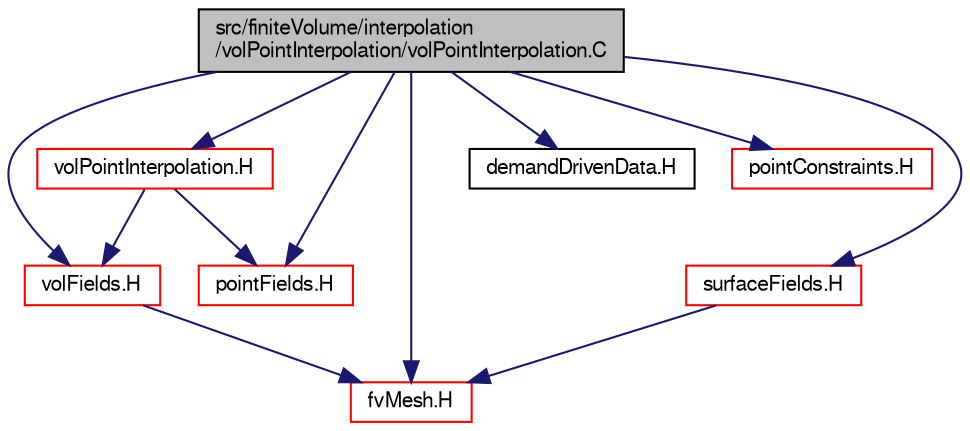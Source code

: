 digraph "src/finiteVolume/interpolation/volPointInterpolation/volPointInterpolation.C"
{
  bgcolor="transparent";
  edge [fontname="FreeSans",fontsize="10",labelfontname="FreeSans",labelfontsize="10"];
  node [fontname="FreeSans",fontsize="10",shape=record];
  Node0 [label="src/finiteVolume/interpolation\l/volPointInterpolation/volPointInterpolation.C",height=0.2,width=0.4,color="black", fillcolor="grey75", style="filled", fontcolor="black"];
  Node0 -> Node1 [color="midnightblue",fontsize="10",style="solid",fontname="FreeSans"];
  Node1 [label="volPointInterpolation.H",height=0.2,width=0.4,color="red",URL="$a04340.html"];
  Node1 -> Node77 [color="midnightblue",fontsize="10",style="solid",fontname="FreeSans"];
  Node77 [label="volFields.H",height=0.2,width=0.4,color="red",URL="$a02750.html"];
  Node77 -> Node171 [color="midnightblue",fontsize="10",style="solid",fontname="FreeSans"];
  Node171 [label="fvMesh.H",height=0.2,width=0.4,color="red",URL="$a03533.html"];
  Node1 -> Node302 [color="midnightblue",fontsize="10",style="solid",fontname="FreeSans"];
  Node302 [label="pointFields.H",height=0.2,width=0.4,color="red",URL="$a09881.html"];
  Node0 -> Node171 [color="midnightblue",fontsize="10",style="solid",fontname="FreeSans"];
  Node0 -> Node77 [color="midnightblue",fontsize="10",style="solid",fontname="FreeSans"];
  Node0 -> Node302 [color="midnightblue",fontsize="10",style="solid",fontname="FreeSans"];
  Node0 -> Node311 [color="midnightblue",fontsize="10",style="solid",fontname="FreeSans"];
  Node311 [label="demandDrivenData.H",height=0.2,width=0.4,color="black",URL="$a10367.html",tooltip="Template functions to aid in the implementation of demand driven data. "];
  Node0 -> Node312 [color="midnightblue",fontsize="10",style="solid",fontname="FreeSans"];
  Node312 [label="pointConstraints.H",height=0.2,width=0.4,color="red",URL="$a04328.html"];
  Node0 -> Node317 [color="midnightblue",fontsize="10",style="solid",fontname="FreeSans"];
  Node317 [label="surfaceFields.H",height=0.2,width=0.4,color="red",URL="$a02735.html",tooltip="Foam::surfaceFields. "];
  Node317 -> Node171 [color="midnightblue",fontsize="10",style="solid",fontname="FreeSans"];
}
